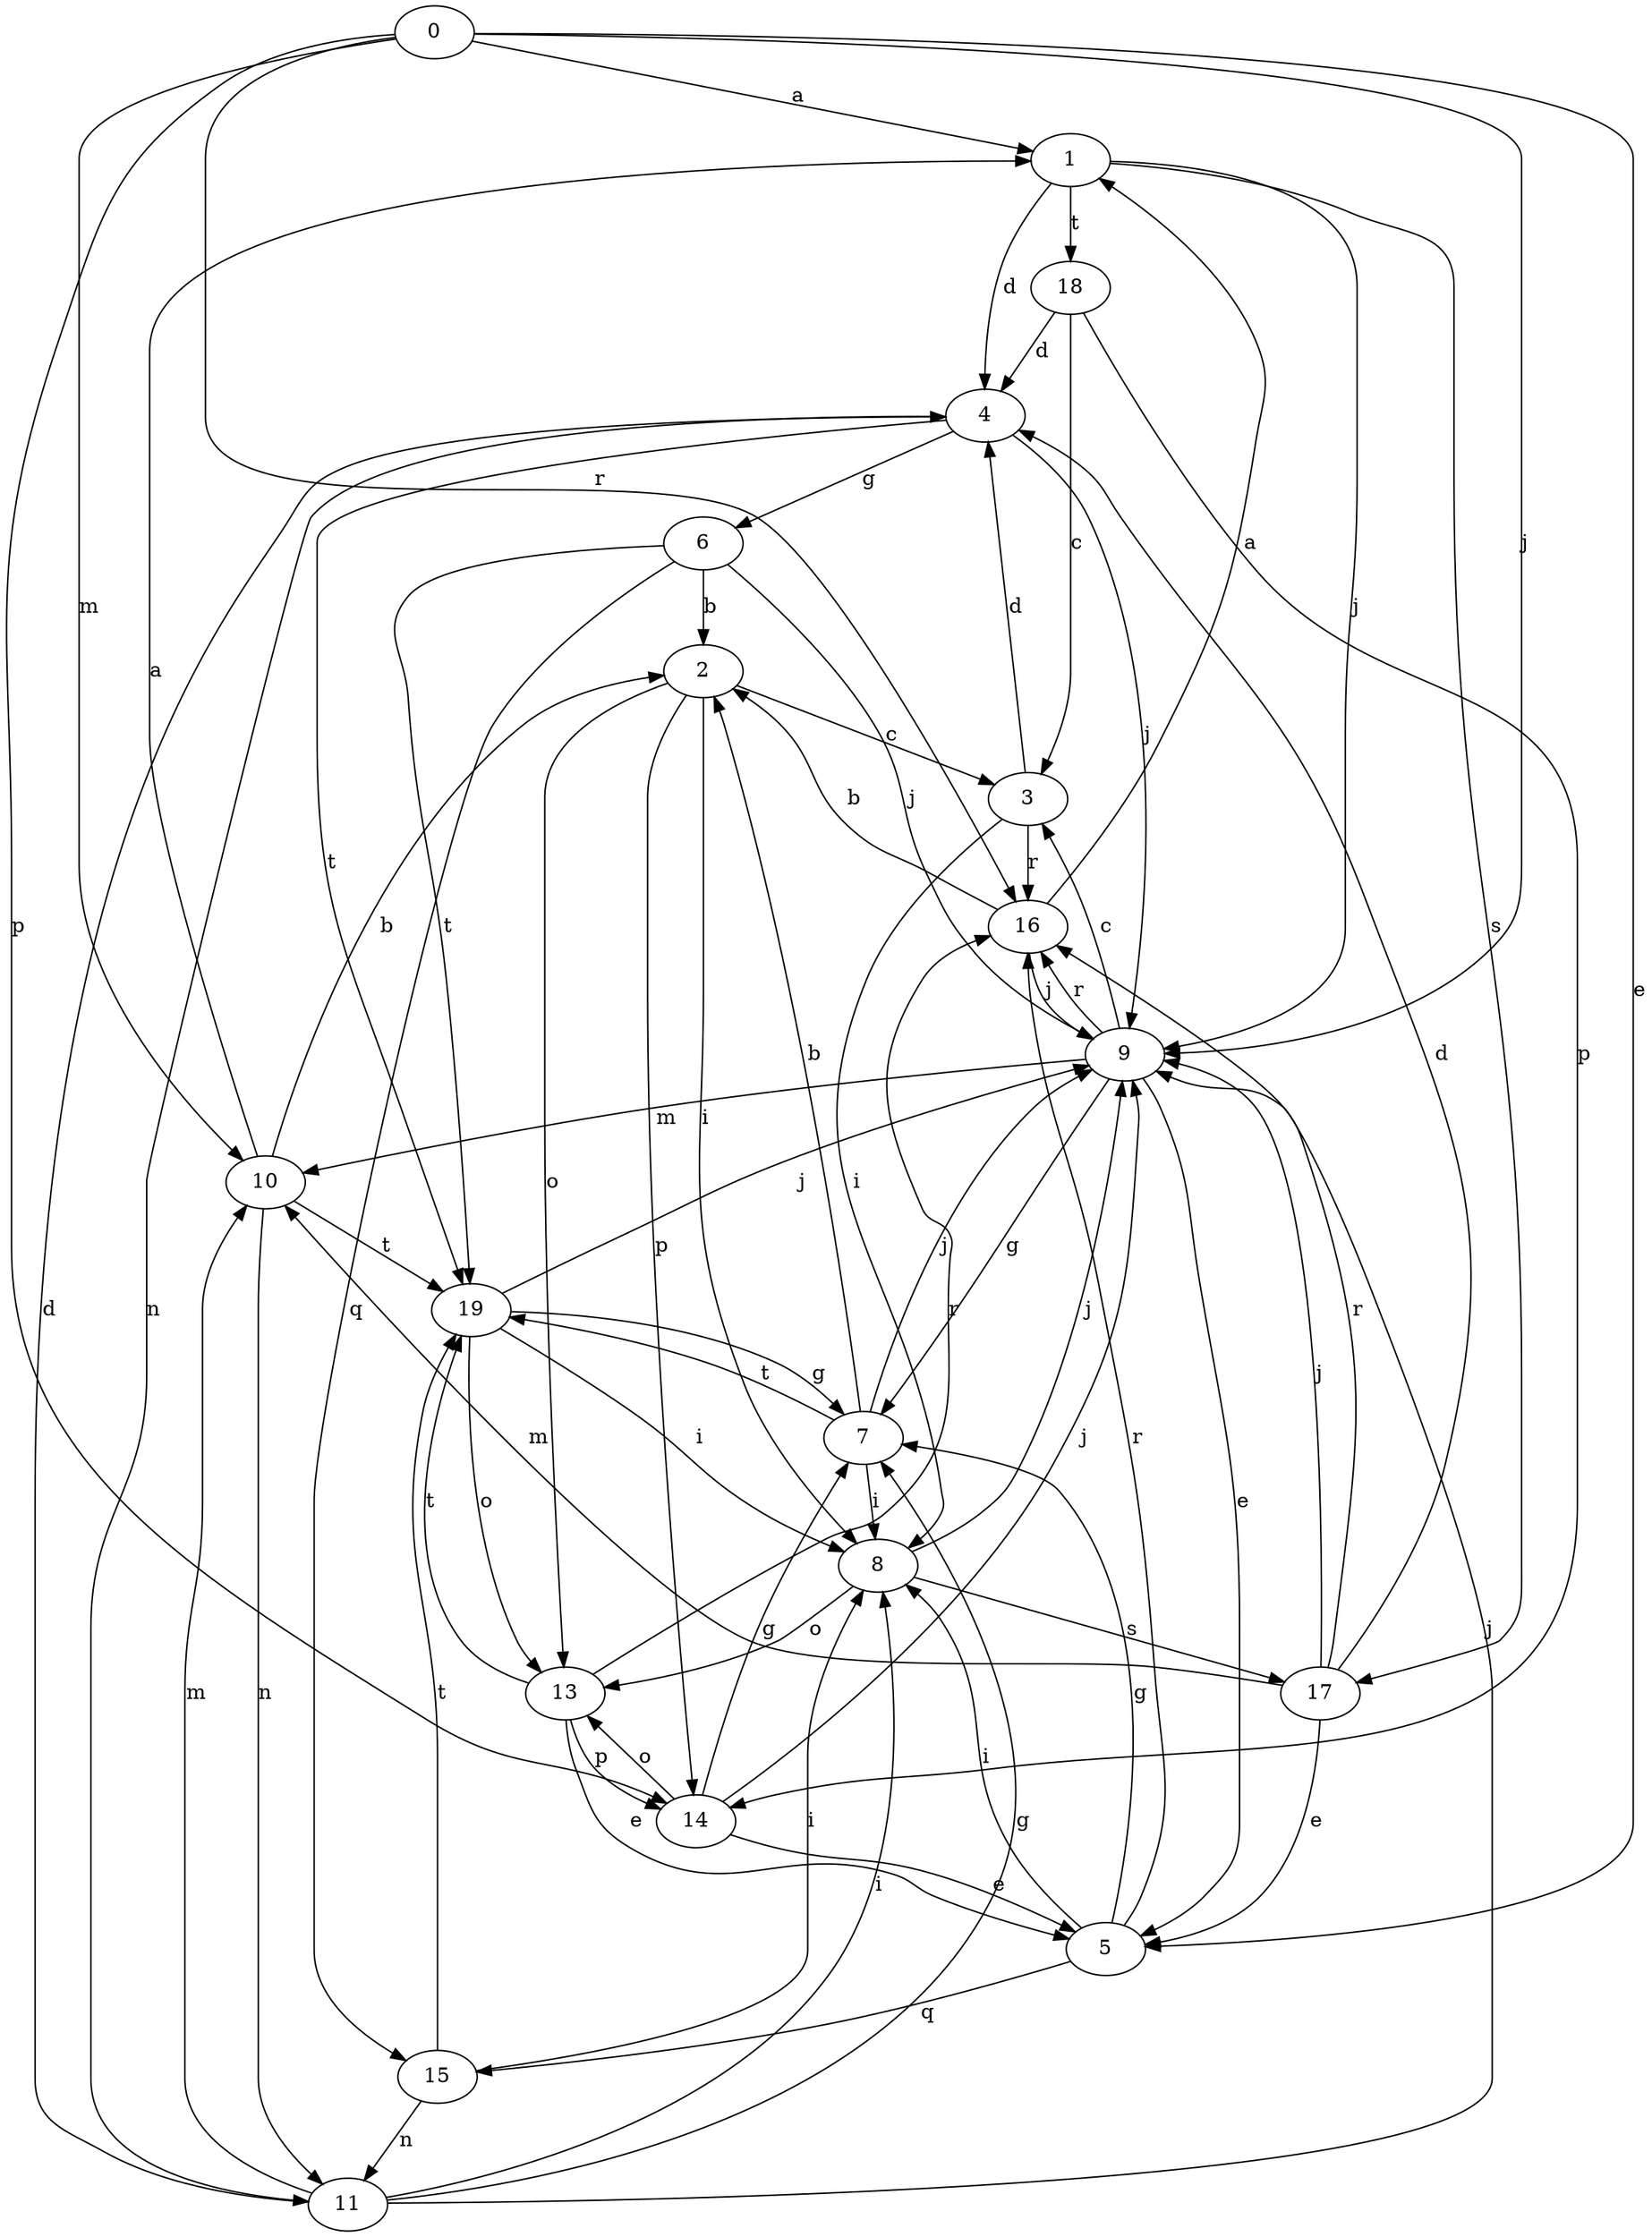strict digraph  {
0;
1;
2;
3;
4;
5;
6;
7;
8;
9;
10;
11;
13;
14;
15;
16;
17;
18;
19;
0 -> 1  [label=a];
0 -> 5  [label=e];
0 -> 9  [label=j];
0 -> 10  [label=m];
0 -> 14  [label=p];
0 -> 16  [label=r];
1 -> 4  [label=d];
1 -> 9  [label=j];
1 -> 17  [label=s];
1 -> 18  [label=t];
2 -> 3  [label=c];
2 -> 8  [label=i];
2 -> 13  [label=o];
2 -> 14  [label=p];
3 -> 4  [label=d];
3 -> 8  [label=i];
3 -> 16  [label=r];
4 -> 6  [label=g];
4 -> 9  [label=j];
4 -> 11  [label=n];
4 -> 19  [label=t];
5 -> 7  [label=g];
5 -> 8  [label=i];
5 -> 15  [label=q];
5 -> 16  [label=r];
6 -> 2  [label=b];
6 -> 9  [label=j];
6 -> 15  [label=q];
6 -> 19  [label=t];
7 -> 2  [label=b];
7 -> 8  [label=i];
7 -> 9  [label=j];
7 -> 19  [label=t];
8 -> 9  [label=j];
8 -> 13  [label=o];
8 -> 17  [label=s];
9 -> 3  [label=c];
9 -> 5  [label=e];
9 -> 7  [label=g];
9 -> 10  [label=m];
9 -> 16  [label=r];
10 -> 1  [label=a];
10 -> 2  [label=b];
10 -> 11  [label=n];
10 -> 19  [label=t];
11 -> 4  [label=d];
11 -> 7  [label=g];
11 -> 8  [label=i];
11 -> 9  [label=j];
11 -> 10  [label=m];
13 -> 5  [label=e];
13 -> 14  [label=p];
13 -> 16  [label=r];
13 -> 19  [label=t];
14 -> 5  [label=e];
14 -> 7  [label=g];
14 -> 9  [label=j];
14 -> 13  [label=o];
15 -> 8  [label=i];
15 -> 11  [label=n];
15 -> 19  [label=t];
16 -> 1  [label=a];
16 -> 2  [label=b];
16 -> 9  [label=j];
17 -> 4  [label=d];
17 -> 5  [label=e];
17 -> 9  [label=j];
17 -> 10  [label=m];
17 -> 16  [label=r];
18 -> 3  [label=c];
18 -> 4  [label=d];
18 -> 14  [label=p];
19 -> 7  [label=g];
19 -> 8  [label=i];
19 -> 9  [label=j];
19 -> 13  [label=o];
}
